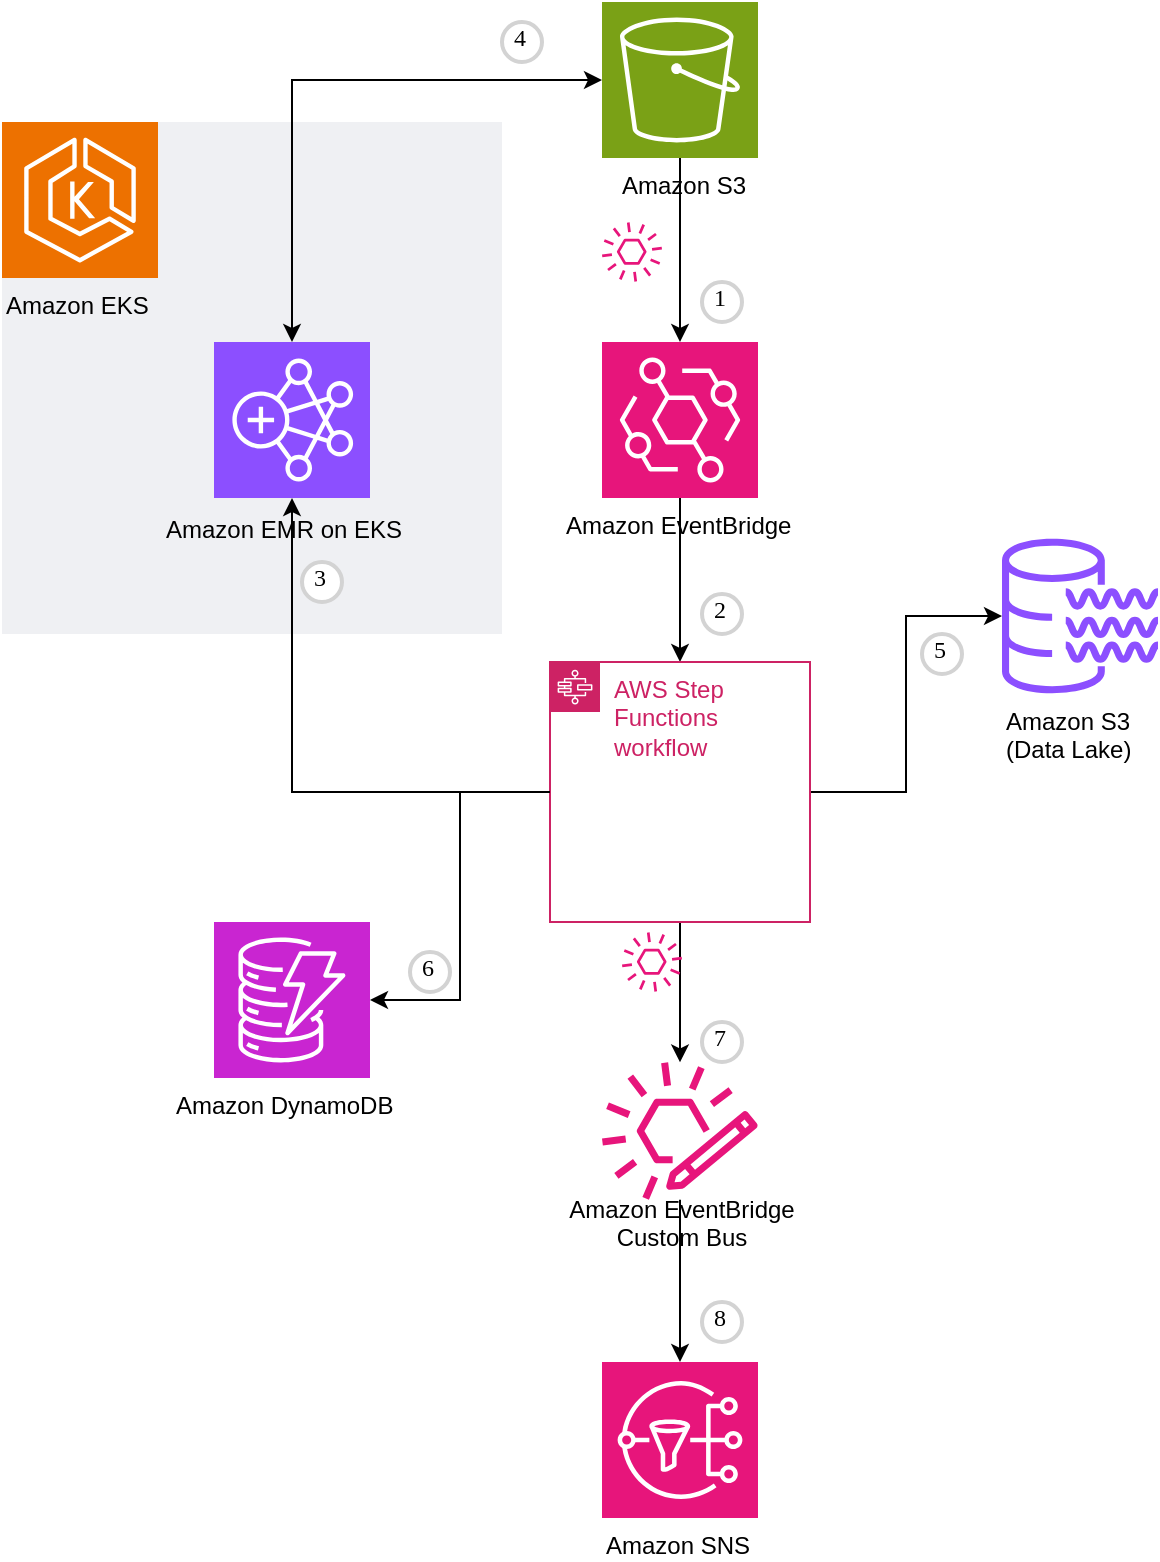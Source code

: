 <mxfile version="21.7.4" type="device">
  <diagram name="Page-1" id="sDRVptemRm56i0psgaTi">
    <mxGraphModel dx="1056" dy="973" grid="1" gridSize="10" guides="1" tooltips="1" connect="1" arrows="1" fold="1" page="1" pageScale="1" pageWidth="850" pageHeight="1100" math="0" shadow="0">
      <root>
        <mxCell id="0" />
        <mxCell id="1" parent="0" />
        <mxCell id="cbFFLlK-bVltba2RXdJL-4" value="" style="outlineConnect=0;fontColor=#232F3E;gradientColor=none;fillColor=#8C4FFF;strokeColor=none;dashed=0;verticalLabelPosition=bottom;verticalAlign=top;align=center;html=1;fontSize=12;fontStyle=0;aspect=fixed;pointerEvents=1;shape=mxgraph.aws4.data_lake_resource_icon;" parent="1" vertex="1">
          <mxGeometry x="530" y="328" width="78" height="78" as="geometry" />
        </mxCell>
        <mxCell id="cbFFLlK-bVltba2RXdJL-28" value="" style="edgeStyle=orthogonalEdgeStyle;rounded=0;orthogonalLoop=1;jettySize=auto;html=1;" parent="1" source="cbFFLlK-bVltba2RXdJL-9" target="cbFFLlK-bVltba2RXdJL-27" edge="1">
          <mxGeometry relative="1" as="geometry" />
        </mxCell>
        <mxCell id="cbFFLlK-bVltba2RXdJL-11" value="" style="edgeStyle=orthogonalEdgeStyle;rounded=0;orthogonalLoop=1;jettySize=auto;html=1;" parent="1" source="cbFFLlK-bVltba2RXdJL-6" target="cbFFLlK-bVltba2RXdJL-8" edge="1">
          <mxGeometry relative="1" as="geometry" />
        </mxCell>
        <mxCell id="cbFFLlK-bVltba2RXdJL-6" value="" style="points=[[0,0,0],[0.25,0,0],[0.5,0,0],[0.75,0,0],[1,0,0],[0,1,0],[0.25,1,0],[0.5,1,0],[0.75,1,0],[1,1,0],[0,0.25,0],[0,0.5,0],[0,0.75,0],[1,0.25,0],[1,0.5,0],[1,0.75,0]];outlineConnect=0;fontColor=#232F3E;fillColor=#7AA116;strokeColor=#ffffff;dashed=0;verticalLabelPosition=bottom;verticalAlign=top;align=center;html=1;fontSize=12;fontStyle=0;aspect=fixed;shape=mxgraph.aws4.resourceIcon;resIcon=mxgraph.aws4.s3;" parent="1" vertex="1">
          <mxGeometry x="330" y="60" width="78" height="78" as="geometry" />
        </mxCell>
        <mxCell id="cbFFLlK-bVltba2RXdJL-15" value="" style="edgeStyle=orthogonalEdgeStyle;rounded=0;orthogonalLoop=1;jettySize=auto;html=1;entryX=0.5;entryY=0;entryDx=0;entryDy=0;" parent="1" source="cbFFLlK-bVltba2RXdJL-8" target="cbFFLlK-bVltba2RXdJL-13" edge="1">
          <mxGeometry relative="1" as="geometry">
            <mxPoint x="369" y="388" as="targetPoint" />
          </mxGeometry>
        </mxCell>
        <mxCell id="cbFFLlK-bVltba2RXdJL-8" value="" style="points=[[0,0,0],[0.25,0,0],[0.5,0,0],[0.75,0,0],[1,0,0],[0,1,0],[0.25,1,0],[0.5,1,0],[0.75,1,0],[1,1,0],[0,0.25,0],[0,0.5,0],[0,0.75,0],[1,0.25,0],[1,0.5,0],[1,0.75,0]];outlineConnect=0;fontColor=#232F3E;fillColor=#E7157B;strokeColor=#ffffff;dashed=0;verticalLabelPosition=bottom;verticalAlign=top;align=center;html=1;fontSize=12;fontStyle=0;aspect=fixed;shape=mxgraph.aws4.resourceIcon;resIcon=mxgraph.aws4.eventbridge;" parent="1" vertex="1">
          <mxGeometry x="330" y="230" width="78" height="78" as="geometry" />
        </mxCell>
        <mxCell id="cbFFLlK-bVltba2RXdJL-9" value="" style="outlineConnect=0;fontColor=#232F3E;gradientColor=none;fillColor=#E7157B;strokeColor=none;dashed=0;verticalLabelPosition=bottom;verticalAlign=top;align=center;html=1;fontSize=12;fontStyle=0;aspect=fixed;pointerEvents=1;shape=mxgraph.aws4.eventbridge_custom_event_bus_resource;" parent="1" vertex="1">
          <mxGeometry x="330" y="590" width="78" height="69" as="geometry" />
        </mxCell>
        <mxCell id="cbFFLlK-bVltba2RXdJL-10" value="" style="outlineConnect=0;fontColor=#232F3E;gradientColor=none;fillColor=#E7157B;strokeColor=none;dashed=0;verticalLabelPosition=bottom;verticalAlign=top;align=center;html=1;fontSize=12;fontStyle=0;aspect=fixed;pointerEvents=1;shape=mxgraph.aws4.event;" parent="1" vertex="1">
          <mxGeometry x="330" y="170" width="30" height="30" as="geometry" />
        </mxCell>
        <mxCell id="cbFFLlK-bVltba2RXdJL-21" value="" style="edgeStyle=orthogonalEdgeStyle;rounded=0;orthogonalLoop=1;jettySize=auto;html=1;" parent="1" source="cbFFLlK-bVltba2RXdJL-13" target="cbFFLlK-bVltba2RXdJL-4" edge="1">
          <mxGeometry relative="1" as="geometry" />
        </mxCell>
        <mxCell id="cbFFLlK-bVltba2RXdJL-52" value="" style="edgeStyle=orthogonalEdgeStyle;rounded=0;orthogonalLoop=1;jettySize=auto;html=1;" parent="1" source="cbFFLlK-bVltba2RXdJL-13" target="cbFFLlK-bVltba2RXdJL-9" edge="1">
          <mxGeometry relative="1" as="geometry" />
        </mxCell>
        <mxCell id="cbFFLlK-bVltba2RXdJL-13" value="AWS Step Functions workflow" style="points=[[0,0],[0.25,0],[0.5,0],[0.75,0],[1,0],[1,0.25],[1,0.5],[1,0.75],[1,1],[0.75,1],[0.5,1],[0.25,1],[0,1],[0,0.75],[0,0.5],[0,0.25]];outlineConnect=0;gradientColor=none;html=1;whiteSpace=wrap;fontSize=12;fontStyle=0;container=1;pointerEvents=0;collapsible=0;recursiveResize=0;shape=mxgraph.aws4.group;grIcon=mxgraph.aws4.group_aws_step_functions_workflow;strokeColor=#CD2264;fillColor=none;verticalAlign=top;align=left;spacingLeft=30;fontColor=#CD2264;dashed=0;" parent="1" vertex="1">
          <mxGeometry x="304" y="390" width="130" height="130" as="geometry" />
        </mxCell>
        <mxCell id="cbFFLlK-bVltba2RXdJL-18" value="" style="group;" parent="1" vertex="1" connectable="0">
          <mxGeometry x="30" y="120" width="250" height="256" as="geometry" />
        </mxCell>
        <mxCell id="cbFFLlK-bVltba2RXdJL-17" value="" style="fillColor=#EFF0F3;strokeColor=none;dashed=0;verticalAlign=top;fontStyle=0;fontColor=#232F3D;whiteSpace=wrap;html=1;" parent="cbFFLlK-bVltba2RXdJL-18" vertex="1">
          <mxGeometry width="250" height="256" as="geometry" />
        </mxCell>
        <mxCell id="cbFFLlK-bVltba2RXdJL-1" value="" style="points=[[0,0,0],[0.25,0,0],[0.5,0,0],[0.75,0,0],[1,0,0],[0,1,0],[0.25,1,0],[0.5,1,0],[0.75,1,0],[1,1,0],[0,0.25,0],[0,0.5,0],[0,0.75,0],[1,0.25,0],[1,0.5,0],[1,0.75,0]];outlineConnect=0;fontColor=#232F3E;fillColor=#ED7100;strokeColor=#ffffff;dashed=0;verticalLabelPosition=bottom;verticalAlign=top;align=center;html=1;fontSize=12;fontStyle=0;aspect=fixed;shape=mxgraph.aws4.resourceIcon;resIcon=mxgraph.aws4.eks;" parent="cbFFLlK-bVltba2RXdJL-18" vertex="1">
          <mxGeometry width="78" height="78" as="geometry" />
        </mxCell>
        <mxCell id="RE9Nt39qmt5__te_f2S3-1" value="Amazon EKS" style="text;whiteSpace=wrap;html=1;" vertex="1" parent="cbFFLlK-bVltba2RXdJL-18">
          <mxGeometry y="78" width="80" height="10" as="geometry" />
        </mxCell>
        <mxCell id="RE9Nt39qmt5__te_f2S3-2" value="Amazon EMR on EKS" style="text;whiteSpace=wrap;html=1;" vertex="1" parent="cbFFLlK-bVltba2RXdJL-18">
          <mxGeometry x="80" y="190" width="130" height="20" as="geometry" />
        </mxCell>
        <mxCell id="cbFFLlK-bVltba2RXdJL-44" value="3" style="ellipse;whiteSpace=wrap;html=1;aspect=fixed;strokeWidth=2;fontFamily=Tahoma;spacingBottom=4;spacingRight=2;strokeColor=#d3d3d3;" parent="cbFFLlK-bVltba2RXdJL-18" vertex="1">
          <mxGeometry x="150" y="220" width="20" height="20" as="geometry" />
        </mxCell>
        <mxCell id="cbFFLlK-bVltba2RXdJL-2" value="" style="points=[[0,0,0],[0.25,0,0],[0.5,0,0],[0.75,0,0],[1,0,0],[0,1,0],[0.25,1,0],[0.5,1,0],[0.75,1,0],[1,1,0],[0,0.25,0],[0,0.5,0],[0,0.75,0],[1,0.25,0],[1,0.5,0],[1,0.75,0]];outlineConnect=0;fontColor=#232F3E;fillColor=#8C4FFF;strokeColor=#ffffff;dashed=0;verticalLabelPosition=bottom;verticalAlign=top;align=center;html=1;fontSize=12;fontStyle=0;aspect=fixed;shape=mxgraph.aws4.resourceIcon;resIcon=mxgraph.aws4.emr;" parent="1" vertex="1">
          <mxGeometry x="136" y="230" width="78" height="78" as="geometry" />
        </mxCell>
        <mxCell id="cbFFLlK-bVltba2RXdJL-19" value="" style="edgeStyle=orthogonalEdgeStyle;rounded=0;orthogonalLoop=1;jettySize=auto;html=1;exitX=0;exitY=0.5;exitDx=0;exitDy=0;" parent="1" source="cbFFLlK-bVltba2RXdJL-13" target="cbFFLlK-bVltba2RXdJL-2" edge="1">
          <mxGeometry relative="1" as="geometry">
            <mxPoint x="300" y="460" as="sourcePoint" />
          </mxGeometry>
        </mxCell>
        <mxCell id="cbFFLlK-bVltba2RXdJL-20" value="" style="edgeStyle=orthogonalEdgeStyle;rounded=0;orthogonalLoop=1;jettySize=auto;html=1;startArrow=classic;startFill=1;" parent="1" source="cbFFLlK-bVltba2RXdJL-6" target="cbFFLlK-bVltba2RXdJL-2" edge="1">
          <mxGeometry relative="1" as="geometry" />
        </mxCell>
        <mxCell id="cbFFLlK-bVltba2RXdJL-25" value="" style="edgeStyle=orthogonalEdgeStyle;rounded=0;orthogonalLoop=1;jettySize=auto;html=1;exitX=0;exitY=0.5;exitDx=0;exitDy=0;" parent="1" source="cbFFLlK-bVltba2RXdJL-13" target="cbFFLlK-bVltba2RXdJL-24" edge="1">
          <mxGeometry relative="1" as="geometry">
            <mxPoint x="304" y="455" as="sourcePoint" />
            <mxPoint x="175" y="308" as="targetPoint" />
          </mxGeometry>
        </mxCell>
        <mxCell id="cbFFLlK-bVltba2RXdJL-24" value="" style="points=[[0,0,0],[0.25,0,0],[0.5,0,0],[0.75,0,0],[1,0,0],[0,1,0],[0.25,1,0],[0.5,1,0],[0.75,1,0],[1,1,0],[0,0.25,0],[0,0.5,0],[0,0.75,0],[1,0.25,0],[1,0.5,0],[1,0.75,0]];outlineConnect=0;fontColor=#232F3E;fillColor=#C925D1;strokeColor=#ffffff;dashed=0;verticalLabelPosition=bottom;verticalAlign=top;align=center;html=1;fontSize=12;fontStyle=0;aspect=fixed;shape=mxgraph.aws4.resourceIcon;resIcon=mxgraph.aws4.dynamodb;" parent="1" vertex="1">
          <mxGeometry x="136" y="520" width="78" height="78" as="geometry" />
        </mxCell>
        <mxCell id="cbFFLlK-bVltba2RXdJL-27" value="" style="points=[[0,0,0],[0.25,0,0],[0.5,0,0],[0.75,0,0],[1,0,0],[0,1,0],[0.25,1,0],[0.5,1,0],[0.75,1,0],[1,1,0],[0,0.25,0],[0,0.5,0],[0,0.75,0],[1,0.25,0],[1,0.5,0],[1,0.75,0]];outlineConnect=0;fontColor=#232F3E;fillColor=#E7157B;strokeColor=#ffffff;dashed=0;verticalLabelPosition=bottom;verticalAlign=top;align=center;html=1;fontSize=12;fontStyle=0;aspect=fixed;shape=mxgraph.aws4.resourceIcon;resIcon=mxgraph.aws4.sns;" parent="1" vertex="1">
          <mxGeometry x="330" y="740" width="78" height="78" as="geometry" />
        </mxCell>
        <mxCell id="cbFFLlK-bVltba2RXdJL-38" value="" style="outlineConnect=0;fontColor=#232F3E;gradientColor=none;fillColor=#E7157B;strokeColor=none;dashed=0;verticalLabelPosition=bottom;verticalAlign=top;align=center;html=1;fontSize=12;fontStyle=0;aspect=fixed;pointerEvents=1;shape=mxgraph.aws4.event;" parent="1" vertex="1">
          <mxGeometry x="340" y="525" width="30" height="30" as="geometry" />
        </mxCell>
        <mxCell id="cbFFLlK-bVltba2RXdJL-41" value="1" style="ellipse;whiteSpace=wrap;html=1;aspect=fixed;strokeWidth=2;fontFamily=Tahoma;spacingBottom=4;spacingRight=2;strokeColor=#d3d3d3;" parent="1" vertex="1">
          <mxGeometry x="380" y="200" width="20" height="20" as="geometry" />
        </mxCell>
        <mxCell id="cbFFLlK-bVltba2RXdJL-43" value="2" style="ellipse;whiteSpace=wrap;html=1;aspect=fixed;strokeWidth=2;fontFamily=Tahoma;spacingBottom=4;spacingRight=2;strokeColor=#d3d3d3;" parent="1" vertex="1">
          <mxGeometry x="380" y="356" width="20" height="20" as="geometry" />
        </mxCell>
        <mxCell id="cbFFLlK-bVltba2RXdJL-45" value="4" style="ellipse;whiteSpace=wrap;html=1;aspect=fixed;strokeWidth=2;fontFamily=Tahoma;spacingBottom=4;spacingRight=2;strokeColor=#d3d3d3;" parent="1" vertex="1">
          <mxGeometry x="280" y="70" width="20" height="20" as="geometry" />
        </mxCell>
        <mxCell id="cbFFLlK-bVltba2RXdJL-46" value="5" style="ellipse;whiteSpace=wrap;html=1;aspect=fixed;strokeWidth=2;fontFamily=Tahoma;spacingBottom=4;spacingRight=2;strokeColor=#d3d3d3;" parent="1" vertex="1">
          <mxGeometry x="490" y="376" width="20" height="20" as="geometry" />
        </mxCell>
        <mxCell id="cbFFLlK-bVltba2RXdJL-47" value="6" style="ellipse;whiteSpace=wrap;html=1;aspect=fixed;strokeWidth=2;fontFamily=Tahoma;spacingBottom=4;spacingRight=2;strokeColor=#d3d3d3;" parent="1" vertex="1">
          <mxGeometry x="234" y="535" width="20" height="20" as="geometry" />
        </mxCell>
        <mxCell id="cbFFLlK-bVltba2RXdJL-49" value="7" style="ellipse;whiteSpace=wrap;html=1;aspect=fixed;strokeWidth=2;fontFamily=Tahoma;spacingBottom=4;spacingRight=2;strokeColor=#d3d3d3;" parent="1" vertex="1">
          <mxGeometry x="380" y="570" width="20" height="20" as="geometry" />
        </mxCell>
        <mxCell id="cbFFLlK-bVltba2RXdJL-51" value="8" style="ellipse;whiteSpace=wrap;html=1;aspect=fixed;strokeWidth=2;fontFamily=Tahoma;spacingBottom=4;spacingRight=2;strokeColor=#d3d3d3;" parent="1" vertex="1">
          <mxGeometry x="380" y="710" width="20" height="20" as="geometry" />
        </mxCell>
        <mxCell id="RE9Nt39qmt5__te_f2S3-3" value="Amazon S3" style="text;whiteSpace=wrap;html=1;" vertex="1" parent="1">
          <mxGeometry x="338" y="138" width="70" height="20" as="geometry" />
        </mxCell>
        <mxCell id="RE9Nt39qmt5__te_f2S3-4" value="Amazon EventBridge" style="text;whiteSpace=wrap;html=1;" vertex="1" parent="1">
          <mxGeometry x="310" y="308" width="130" height="20" as="geometry" />
        </mxCell>
        <mxCell id="RE9Nt39qmt5__te_f2S3-8" value="Amazon DynamoDB" style="text;whiteSpace=wrap;html=1;" vertex="1" parent="1">
          <mxGeometry x="115" y="598" width="120" height="20" as="geometry" />
        </mxCell>
        <mxCell id="RE9Nt39qmt5__te_f2S3-9" value="Amazon SNS" style="text;whiteSpace=wrap;html=1;" vertex="1" parent="1">
          <mxGeometry x="330" y="818" width="80" height="20" as="geometry" />
        </mxCell>
        <mxCell id="RE9Nt39qmt5__te_f2S3-10" value="Amazon EventBridge&lt;br&gt;Custom Bus" style="text;whiteSpace=wrap;html=1;align=center;" vertex="1" parent="1">
          <mxGeometry x="310" y="650" width="120" height="40" as="geometry" />
        </mxCell>
        <mxCell id="RE9Nt39qmt5__te_f2S3-12" value="Amazon S3&lt;br&gt;(Data Lake)" style="text;whiteSpace=wrap;html=1;" vertex="1" parent="1">
          <mxGeometry x="530" y="406" width="70" height="20" as="geometry" />
        </mxCell>
      </root>
    </mxGraphModel>
  </diagram>
</mxfile>
